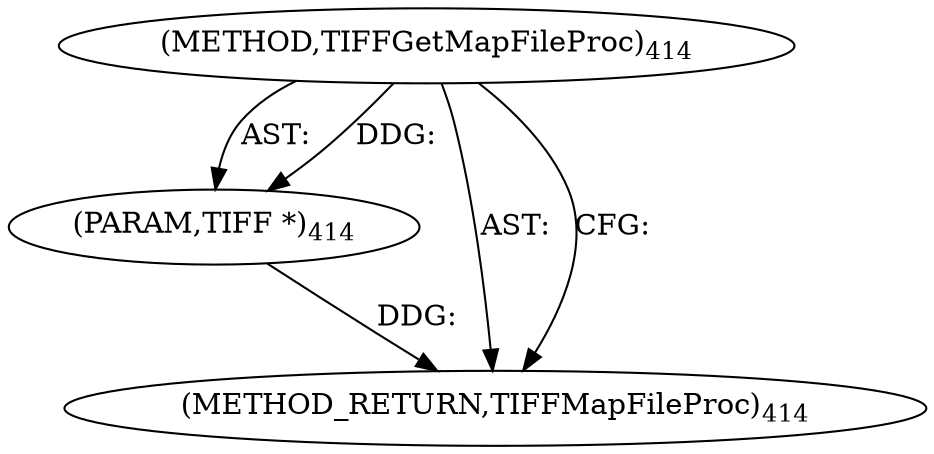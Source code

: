 digraph "TIFFGetMapFileProc" {  
"8719" [label = <(METHOD,TIFFGetMapFileProc)<SUB>414</SUB>> ]
"8720" [label = <(PARAM,TIFF *)<SUB>414</SUB>> ]
"8721" [label = <(METHOD_RETURN,TIFFMapFileProc)<SUB>414</SUB>> ]
  "8719" -> "8720"  [ label = "AST: "] 
  "8719" -> "8721"  [ label = "AST: "] 
  "8719" -> "8721"  [ label = "CFG: "] 
  "8720" -> "8721"  [ label = "DDG: "] 
  "8719" -> "8720"  [ label = "DDG: "] 
}
